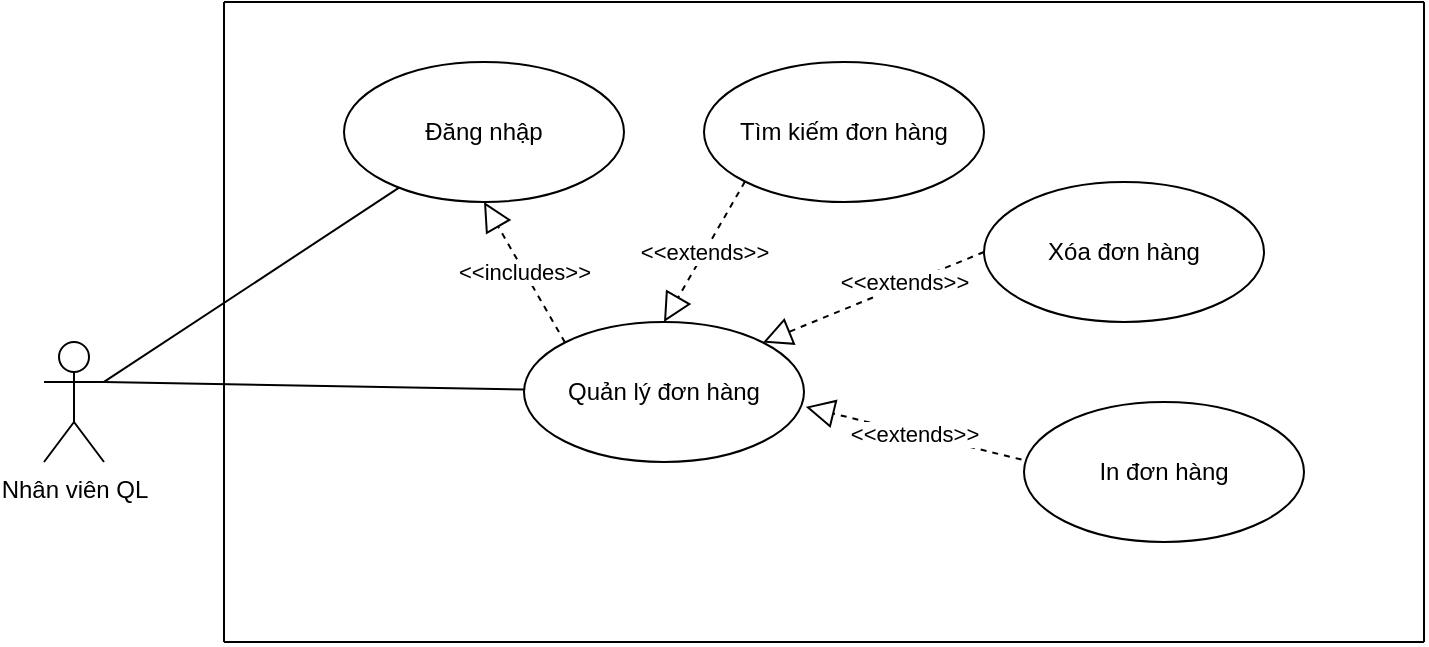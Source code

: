 <mxfile version="16.4.11" type="device"><diagram id="h611g5o7w6RlcTkScH6X" name="Page-1"><mxGraphModel dx="1038" dy="641" grid="1" gridSize="10" guides="1" tooltips="1" connect="1" arrows="1" fold="1" page="1" pageScale="1" pageWidth="850" pageHeight="1100" math="0" shadow="0"><root><mxCell id="0"/><mxCell id="1" parent="0"/><mxCell id="df_6WIpqM0zFbdJnIsbh-1" value="Quản lý đơn hàng" style="ellipse;whiteSpace=wrap;html=1;" vertex="1" parent="1"><mxGeometry x="710" y="240" width="140" height="70" as="geometry"/></mxCell><mxCell id="df_6WIpqM0zFbdJnIsbh-2" value="Đăng nhập" style="ellipse;whiteSpace=wrap;html=1;" vertex="1" parent="1"><mxGeometry x="620" y="110" width="140" height="70" as="geometry"/></mxCell><mxCell id="df_6WIpqM0zFbdJnIsbh-3" value="" style="endArrow=none;html=1;rounded=0;exitX=1;exitY=0.333;exitDx=0;exitDy=0;exitPerimeter=0;" edge="1" parent="1" source="df_6WIpqM0zFbdJnIsbh-8" target="df_6WIpqM0zFbdJnIsbh-1"><mxGeometry width="50" height="50" relative="1" as="geometry"><mxPoint x="440" y="270" as="sourcePoint"/><mxPoint x="450" y="150" as="targetPoint"/></mxGeometry></mxCell><mxCell id="df_6WIpqM0zFbdJnIsbh-4" value="" style="endArrow=none;html=1;rounded=0;exitX=1;exitY=0.333;exitDx=0;exitDy=0;exitPerimeter=0;" edge="1" parent="1" source="df_6WIpqM0zFbdJnIsbh-8" target="df_6WIpqM0zFbdJnIsbh-2"><mxGeometry width="50" height="50" relative="1" as="geometry"><mxPoint x="422.692" y="250" as="sourcePoint"/><mxPoint x="450" y="150" as="targetPoint"/></mxGeometry></mxCell><mxCell id="df_6WIpqM0zFbdJnIsbh-5" value="Tìm kiếm đơn hàng" style="ellipse;whiteSpace=wrap;html=1;" vertex="1" parent="1"><mxGeometry x="800" y="110" width="140" height="70" as="geometry"/></mxCell><mxCell id="df_6WIpqM0zFbdJnIsbh-6" value="Xóa đơn hàng" style="ellipse;whiteSpace=wrap;html=1;" vertex="1" parent="1"><mxGeometry x="940" y="170" width="140" height="70" as="geometry"/></mxCell><mxCell id="df_6WIpqM0zFbdJnIsbh-7" value="In đơn hàng" style="ellipse;whiteSpace=wrap;html=1;" vertex="1" parent="1"><mxGeometry x="960" y="280" width="140" height="70" as="geometry"/></mxCell><mxCell id="df_6WIpqM0zFbdJnIsbh-8" value="Nhân viên QL" style="shape=umlActor;verticalLabelPosition=bottom;verticalAlign=top;html=1;" vertex="1" parent="1"><mxGeometry x="470" y="250" width="30" height="60" as="geometry"/></mxCell><mxCell id="df_6WIpqM0zFbdJnIsbh-9" value="&amp;lt;&amp;lt;extends&amp;gt;&amp;gt;" style="endArrow=block;dashed=1;endFill=0;endSize=12;html=1;rounded=0;entryX=0.5;entryY=0;entryDx=0;entryDy=0;exitX=0;exitY=1;exitDx=0;exitDy=0;" edge="1" parent="1" source="df_6WIpqM0zFbdJnIsbh-5" target="df_6WIpqM0zFbdJnIsbh-1"><mxGeometry width="160" relative="1" as="geometry"><mxPoint x="640" y="230" as="sourcePoint"/><mxPoint x="800" y="230" as="targetPoint"/></mxGeometry></mxCell><mxCell id="df_6WIpqM0zFbdJnIsbh-10" value="" style="endArrow=block;dashed=1;endFill=0;endSize=12;html=1;rounded=0;exitX=0;exitY=0.5;exitDx=0;exitDy=0;entryX=1;entryY=0;entryDx=0;entryDy=0;" edge="1" parent="1" source="df_6WIpqM0zFbdJnIsbh-6" target="df_6WIpqM0zFbdJnIsbh-1"><mxGeometry width="160" relative="1" as="geometry"><mxPoint x="880" y="190" as="sourcePoint"/><mxPoint x="840" y="260" as="targetPoint"/></mxGeometry></mxCell><mxCell id="df_6WIpqM0zFbdJnIsbh-11" value="&amp;lt;&amp;lt;extends&amp;gt;&amp;gt;" style="edgeLabel;html=1;align=center;verticalAlign=middle;resizable=0;points=[];" vertex="1" connectable="0" parent="df_6WIpqM0zFbdJnIsbh-10"><mxGeometry x="-0.285" y="-2" relative="1" as="geometry"><mxPoint as="offset"/></mxGeometry></mxCell><mxCell id="df_6WIpqM0zFbdJnIsbh-12" value="&amp;lt;&amp;lt;extends&amp;gt;&amp;gt;" style="endArrow=block;dashed=1;endFill=0;endSize=12;html=1;rounded=0;exitX=-0.009;exitY=0.411;exitDx=0;exitDy=0;exitPerimeter=0;entryX=1.006;entryY=0.606;entryDx=0;entryDy=0;entryPerimeter=0;" edge="1" parent="1" source="df_6WIpqM0zFbdJnIsbh-7" target="df_6WIpqM0zFbdJnIsbh-1"><mxGeometry width="160" relative="1" as="geometry"><mxPoint x="950" y="215" as="sourcePoint"/><mxPoint x="850" y="270" as="targetPoint"/></mxGeometry></mxCell><mxCell id="df_6WIpqM0zFbdJnIsbh-13" value="&amp;lt;&amp;lt;includes&amp;gt;&amp;gt;" style="endArrow=block;dashed=1;endFill=0;endSize=12;html=1;rounded=0;entryX=0.5;entryY=1;entryDx=0;entryDy=0;exitX=0;exitY=0;exitDx=0;exitDy=0;" edge="1" parent="1" source="df_6WIpqM0zFbdJnIsbh-1" target="df_6WIpqM0zFbdJnIsbh-2"><mxGeometry width="160" relative="1" as="geometry"><mxPoint x="640" y="230" as="sourcePoint"/><mxPoint x="800" y="230" as="targetPoint"/></mxGeometry></mxCell><mxCell id="df_6WIpqM0zFbdJnIsbh-14" value="" style="endArrow=none;html=1;rounded=0;" edge="1" parent="1"><mxGeometry width="50" height="50" relative="1" as="geometry"><mxPoint x="560" y="400" as="sourcePoint"/><mxPoint x="560" y="80" as="targetPoint"/></mxGeometry></mxCell><mxCell id="df_6WIpqM0zFbdJnIsbh-15" value="" style="endArrow=none;html=1;rounded=0;" edge="1" parent="1"><mxGeometry width="50" height="50" relative="1" as="geometry"><mxPoint x="560" y="400" as="sourcePoint"/><mxPoint x="1160" y="400" as="targetPoint"/></mxGeometry></mxCell><mxCell id="df_6WIpqM0zFbdJnIsbh-16" value="" style="endArrow=none;html=1;rounded=0;" edge="1" parent="1"><mxGeometry width="50" height="50" relative="1" as="geometry"><mxPoint x="1160" y="80" as="sourcePoint"/><mxPoint x="1160" y="400" as="targetPoint"/></mxGeometry></mxCell><mxCell id="df_6WIpqM0zFbdJnIsbh-17" value="" style="endArrow=none;html=1;rounded=0;" edge="1" parent="1"><mxGeometry width="50" height="50" relative="1" as="geometry"><mxPoint x="560" y="80" as="sourcePoint"/><mxPoint x="1160" y="80" as="targetPoint"/></mxGeometry></mxCell></root></mxGraphModel></diagram></mxfile>